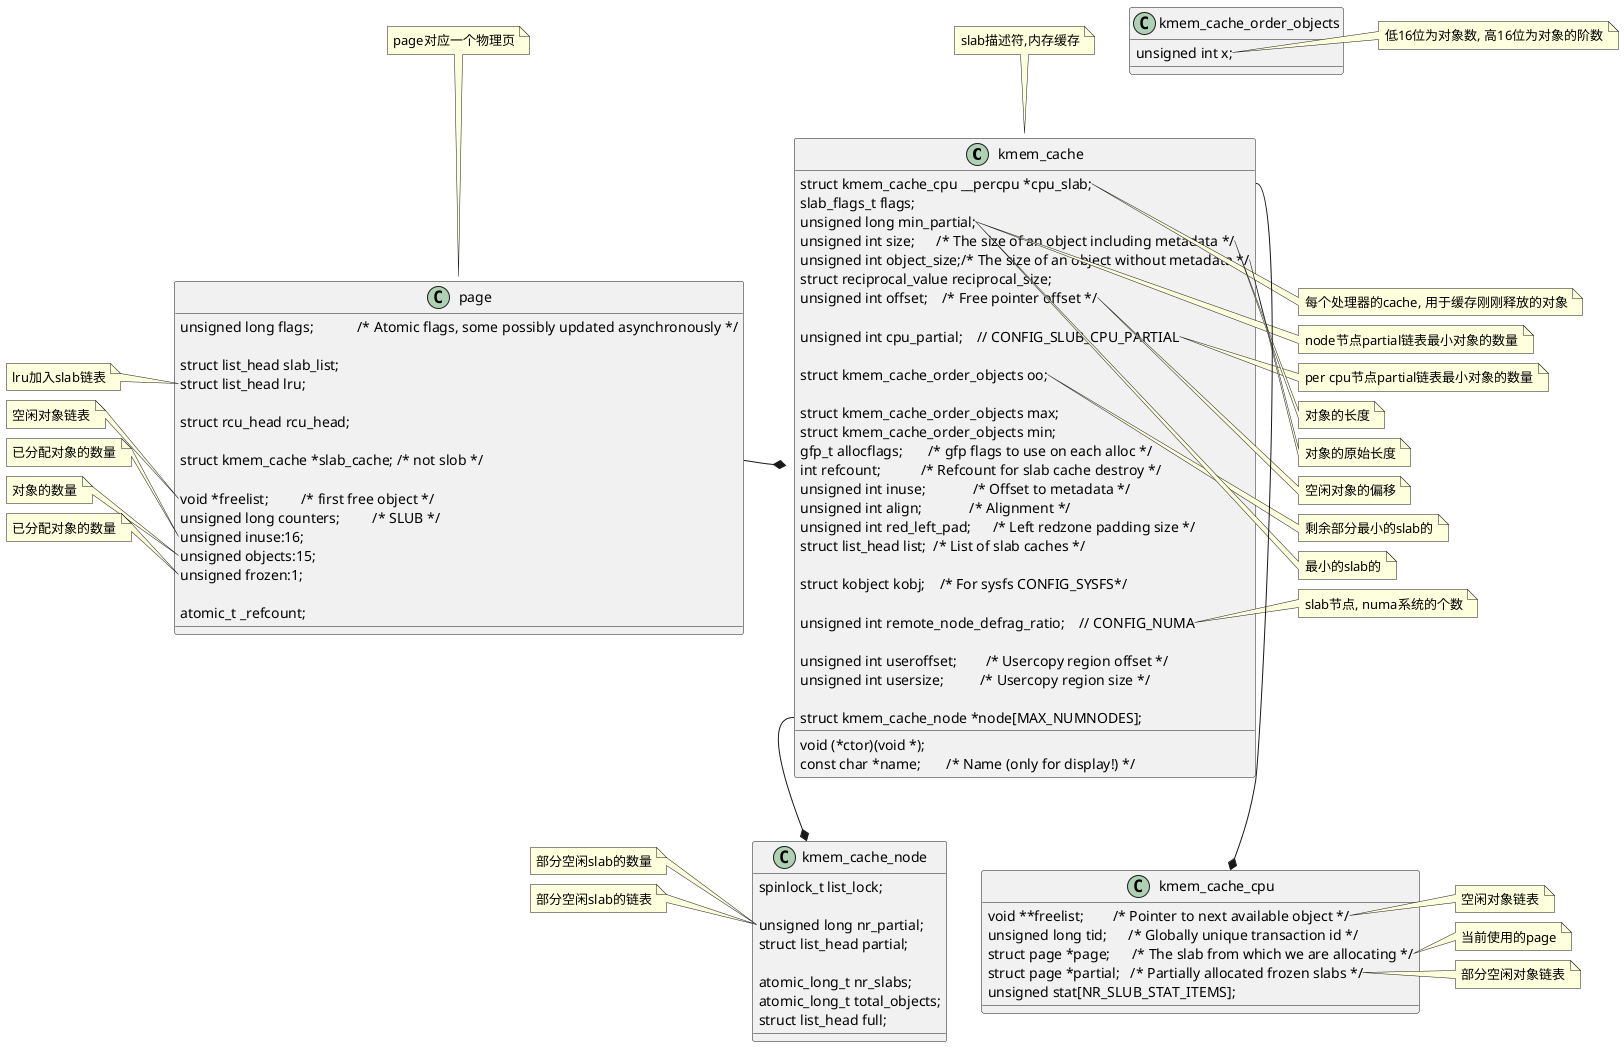@startuml
' left to right direction

class kmem_cache {
        struct kmem_cache_cpu __percpu *cpu_slab;
        slab_flags_t flags;
        unsigned long min_partial;
        unsigned int size;      /* The size of an object including metadata */
        unsigned int object_size;/* The size of an object without metadata */
        struct reciprocal_value reciprocal_size;
        unsigned int offset;    /* Free pointer offset */

        unsigned int cpu_partial;    // CONFIG_SLUB_CPU_PARTIAL

        struct kmem_cache_order_objects oo;

        struct kmem_cache_order_objects max;
        struct kmem_cache_order_objects min;
        gfp_t allocflags;       /* gfp flags to use on each alloc */
        int refcount;           /* Refcount for slab cache destroy */
        void (*ctor)(void *);
        unsigned int inuse;             /* Offset to metadata */
        unsigned int align;             /* Alignment */
        unsigned int red_left_pad;      /* Left redzone padding size */
        const char *name;       /* Name (only for display!) */
        struct list_head list;  /* List of slab caches */

        struct kobject kobj;    /* For sysfs CONFIG_SYSFS*/

        unsigned int remote_node_defrag_ratio;    // CONFIG_NUMA

        unsigned int useroffset;        /* Usercopy region offset */
        unsigned int usersize;          /* Usercopy region size */

        struct kmem_cache_node *node[MAX_NUMNODES];

}

note top: slab描述符,内存缓存

note right of kmem_cache::cpu_slab
    每个处理器的cache, 用于缓存刚刚释放的对象
end note

note right of kmem_cache::min_partial
    node节点partial链表最小对象的数量
end note

note right of kmem_cache::cpu_partial
    per cpu节点partial链表最小对象的数量
end note

note right of kmem_cache::size
    对象的长度
end note

note right of kmem_cache::object_size
    对象的原始长度
end note

note right of kmem_cache::offset
    空闲对象的偏移
end note

note right of kmem_cache::oo
    剩余部分最小的slab的
end note

note right of kmem_cache::min
    最小的slab的
end note

note right of kmem_cache::node
    slab节点, numa系统的个数
end note

class kmem_cache_order_objects {
        unsigned int x;
}

note right of kmem_cache_order_objects::x
    低16位为对象数, 高16位为对象的阶数
end note


class kmem_cache_cpu {
        void **freelist;        /* Pointer to next available object */
        unsigned long tid;      /* Globally unique transaction id */
        struct page *page;      /* The slab from which we are allocating */
        struct page *partial;   /* Partially allocated frozen slabs */
        unsigned stat[NR_SLUB_STAT_ITEMS];
}

note right of kmem_cache_cpu::freelist
    空闲对象链表
end note

note right of kmem_cache_cpu::page
    当前使用的page
end note

note right of kmem_cache_cpu::partial
    部分空闲对象链表
end note


class kmem_cache_node {
        spinlock_t list_lock;

        unsigned long nr_partial;
        struct list_head partial;

        atomic_long_t nr_slabs;
        atomic_long_t total_objects;
        struct list_head full;

}

note left of kmem_cache_node::nr_partial
    部分空闲slab的数量
end note

note left of kmem_cache_node::partial
    部分空闲slab的链表
end note

note left of kmem_cache_node::slabs_free
    每个slab的object对象未分配
end note

note left of kmem_cache_node::total_slabs
    slab数量
end note

note left of kmem_cache_node::free_objects
    空闲对象的数量
end note


class page {
    unsigned long flags;            /* Atomic flags, some possibly updated asynchronously */

    struct list_head slab_list;
    struct list_head lru;

    struct rcu_head rcu_head;

    struct kmem_cache *slab_cache; /* not slob */

    void *freelist;         /* first free object */
    unsigned long counters;         /* SLUB */
    unsigned inuse:16;
    unsigned objects:15;
    unsigned frozen:1;

    atomic_t _refcount; 
}

note top: page对应一个物理页

note left of page::lru
    lru加入slab链表
end note

note left of page::freelist
    空闲对象链表
end note

note left of page::inuse
    已分配对象的数量
end note

note left of page::objects
    对象的数量
end note

note left of page::frozen
    已分配对象的数量
end note



' page::lru --> kmem_cache_node::slabs_partial

kmem_cache::cpu_slab --* kmem_cache_cpu
kmem_cache::node --* kmem_cache_node

page::slab_cache -right-* kmem_cache

















